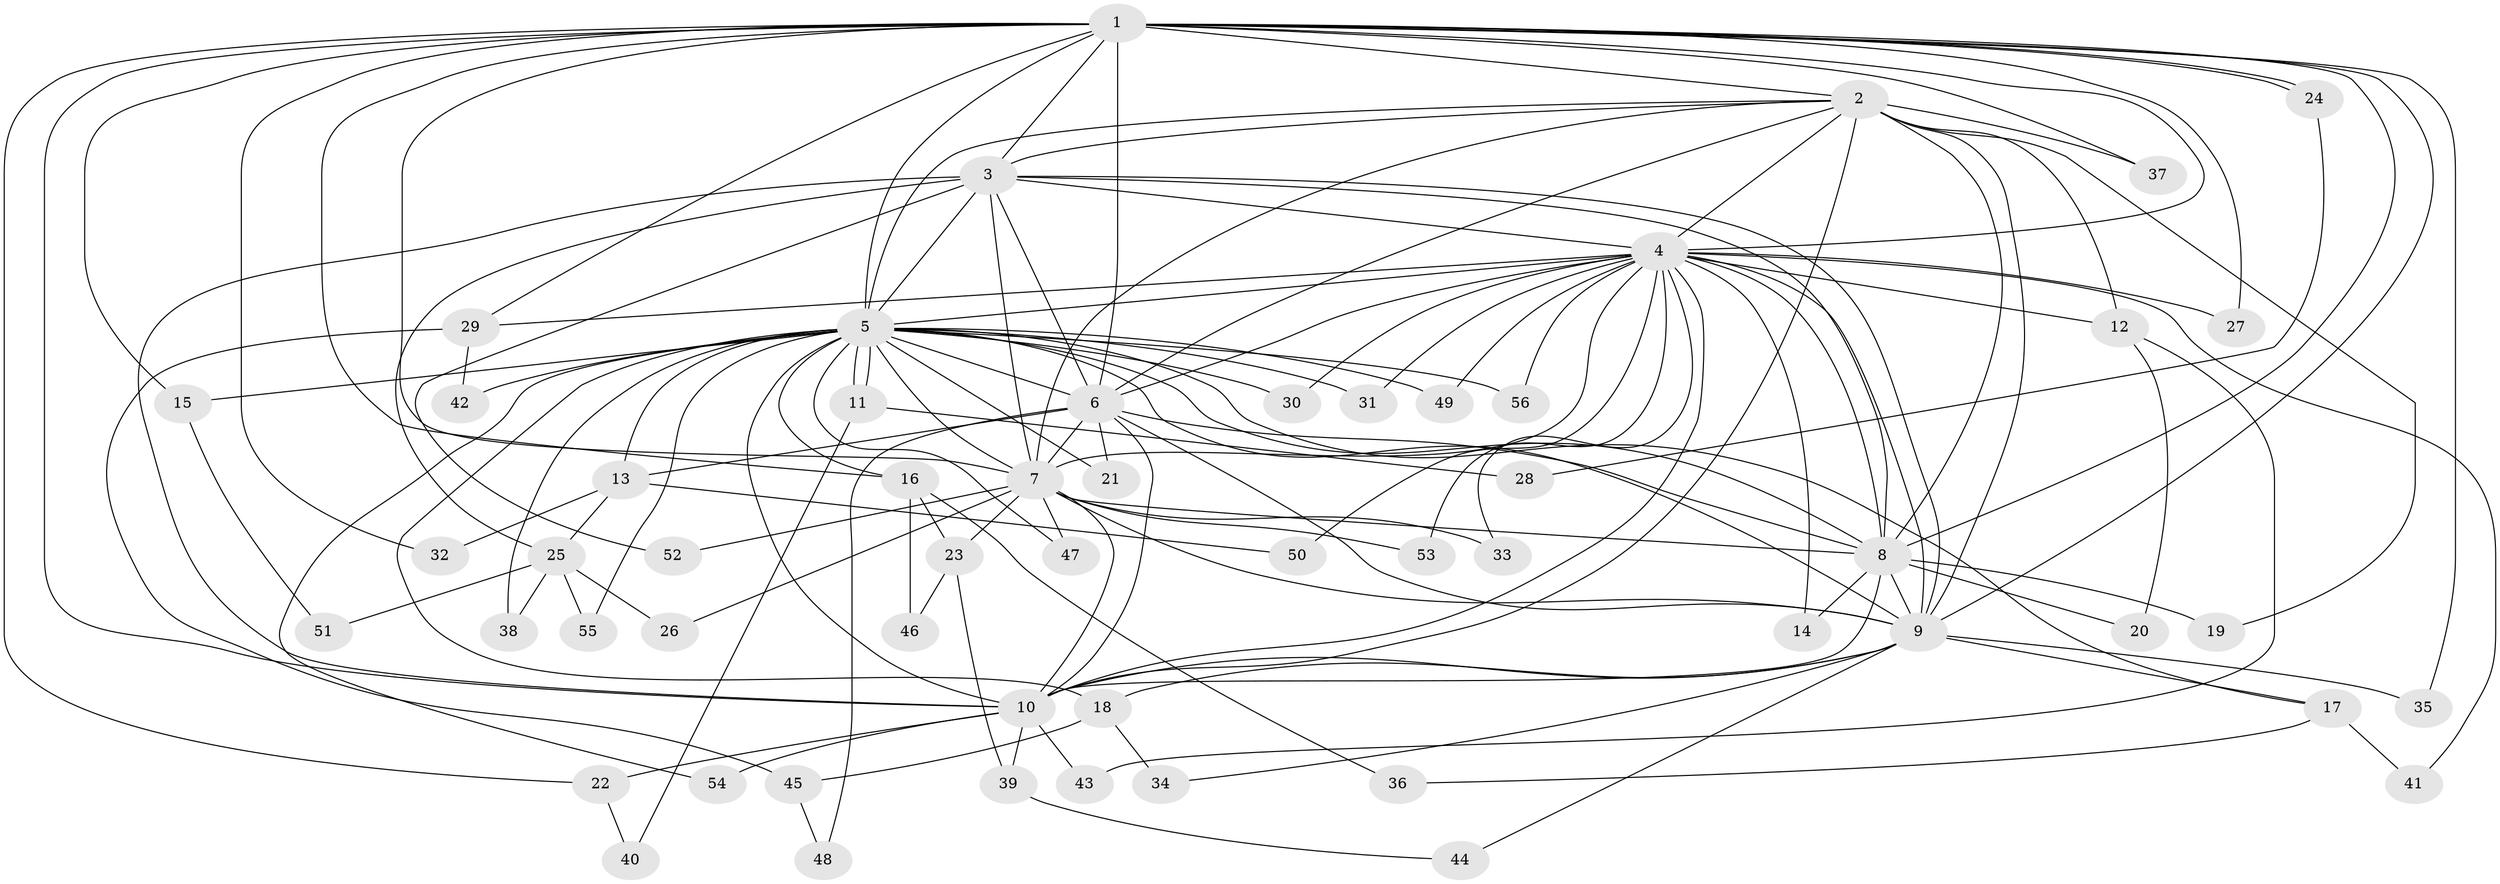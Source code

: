 // Generated by graph-tools (version 1.1) at 2025/25/03/09/25 03:25:49]
// undirected, 56 vertices, 137 edges
graph export_dot {
graph [start="1"]
  node [color=gray90,style=filled];
  1;
  2;
  3;
  4;
  5;
  6;
  7;
  8;
  9;
  10;
  11;
  12;
  13;
  14;
  15;
  16;
  17;
  18;
  19;
  20;
  21;
  22;
  23;
  24;
  25;
  26;
  27;
  28;
  29;
  30;
  31;
  32;
  33;
  34;
  35;
  36;
  37;
  38;
  39;
  40;
  41;
  42;
  43;
  44;
  45;
  46;
  47;
  48;
  49;
  50;
  51;
  52;
  53;
  54;
  55;
  56;
  1 -- 2;
  1 -- 3;
  1 -- 4;
  1 -- 5;
  1 -- 6;
  1 -- 7;
  1 -- 8;
  1 -- 9;
  1 -- 10;
  1 -- 15;
  1 -- 16;
  1 -- 22;
  1 -- 24;
  1 -- 24;
  1 -- 27;
  1 -- 29;
  1 -- 32;
  1 -- 35;
  1 -- 37;
  2 -- 3;
  2 -- 4;
  2 -- 5;
  2 -- 6;
  2 -- 7;
  2 -- 8;
  2 -- 9;
  2 -- 10;
  2 -- 12;
  2 -- 19;
  2 -- 37;
  3 -- 4;
  3 -- 5;
  3 -- 6;
  3 -- 7;
  3 -- 8;
  3 -- 9;
  3 -- 10;
  3 -- 25;
  3 -- 52;
  4 -- 5;
  4 -- 6;
  4 -- 7;
  4 -- 8;
  4 -- 9;
  4 -- 10;
  4 -- 12;
  4 -- 14;
  4 -- 27;
  4 -- 29;
  4 -- 30;
  4 -- 31;
  4 -- 33;
  4 -- 41;
  4 -- 49;
  4 -- 50;
  4 -- 53;
  4 -- 56;
  5 -- 6;
  5 -- 7;
  5 -- 8;
  5 -- 9;
  5 -- 10;
  5 -- 11;
  5 -- 11;
  5 -- 13;
  5 -- 15;
  5 -- 16;
  5 -- 17;
  5 -- 18;
  5 -- 21;
  5 -- 30;
  5 -- 31;
  5 -- 38;
  5 -- 42;
  5 -- 47;
  5 -- 49;
  5 -- 54;
  5 -- 55;
  5 -- 56;
  6 -- 7;
  6 -- 8;
  6 -- 9;
  6 -- 10;
  6 -- 13;
  6 -- 21;
  6 -- 48;
  7 -- 8;
  7 -- 9;
  7 -- 10;
  7 -- 23;
  7 -- 26;
  7 -- 33;
  7 -- 47;
  7 -- 52;
  7 -- 53;
  8 -- 9;
  8 -- 10;
  8 -- 14;
  8 -- 19;
  8 -- 20;
  9 -- 10;
  9 -- 17;
  9 -- 18;
  9 -- 34;
  9 -- 35;
  9 -- 44;
  10 -- 22;
  10 -- 39;
  10 -- 43;
  10 -- 54;
  11 -- 28;
  11 -- 40;
  12 -- 20;
  12 -- 43;
  13 -- 25;
  13 -- 32;
  13 -- 50;
  15 -- 51;
  16 -- 23;
  16 -- 36;
  16 -- 46;
  17 -- 36;
  17 -- 41;
  18 -- 34;
  18 -- 45;
  22 -- 40;
  23 -- 39;
  23 -- 46;
  24 -- 28;
  25 -- 26;
  25 -- 38;
  25 -- 51;
  25 -- 55;
  29 -- 42;
  29 -- 45;
  39 -- 44;
  45 -- 48;
}
